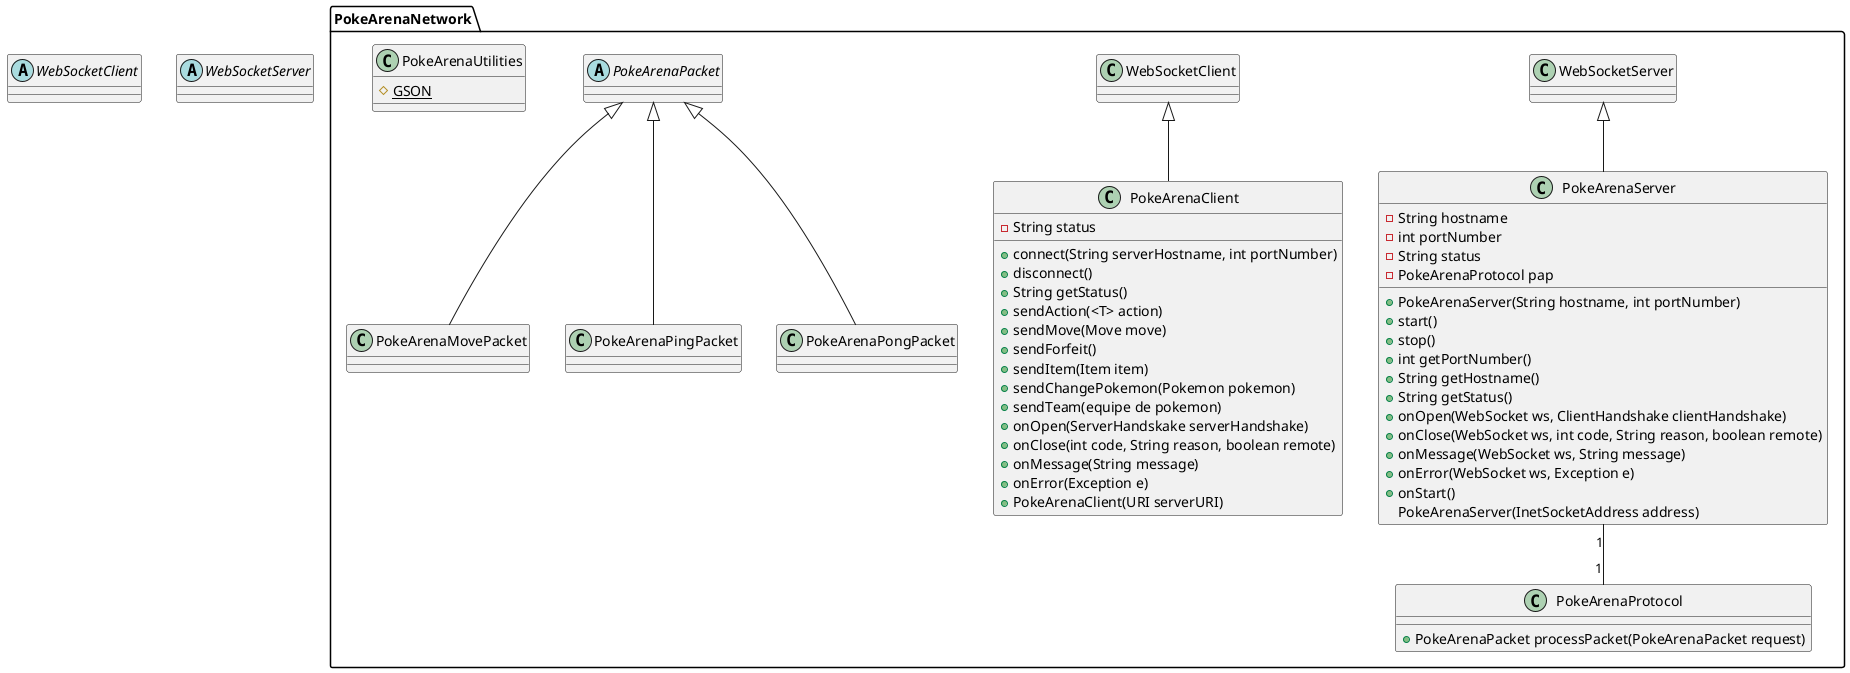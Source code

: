 @startuml
'https://plantuml.com/sequence-diagram

abstract WebSocketClient {}
abstract WebSocketServer {}

package PokeArenaNetwork {

class PokeArenaServer extends WebSocketServer {
-String hostname
-int portNumber
-String status
-PokeArenaProtocol pap
+PokeArenaServer(String hostname, int portNumber)
+start()
+stop()
+int getPortNumber()
+String getHostname()
+String getStatus()
+onOpen(WebSocket ws, ClientHandshake clientHandshake)
+onClose(WebSocket ws, int code, String reason, boolean remote)
+onMessage(WebSocket ws, String message)
+onError(WebSocket ws, Exception e)
+onStart()
PokeArenaServer(InetSocketAddress address)
}

PokeArenaServer "1" -- "1" PokeArenaProtocol

class PokeArenaClient extends WebSocketClient {
-String status
+connect(String serverHostname, int portNumber)
+disconnect()
+String getStatus()
+sendAction(<T> action)
+sendMove(Move move)
+sendForfeit()
+sendItem(Item item)
+sendChangePokemon(Pokemon pokemon)
+sendTeam(equipe de pokemon)
+onOpen(ServerHandskake serverHandshake)
+onClose(int code, String reason, boolean remote)
+onMessage(String message)
+onError(Exception e)
+PokeArenaClient(URI serverURI)
}

class PokeArenaProtocol{
    +PokeArenaPacket processPacket(PokeArenaPacket request)
}

abstract PokeArenaPacket {
}

class PokeArenaMovePacket extends PokeArenaPacket
class PokeArenaPingPacket extends PokeArenaPacket
class PokeArenaPongPacket extends PokeArenaPacket

class PokeArenaUtilities {
#{static}GSON
}

@enduml